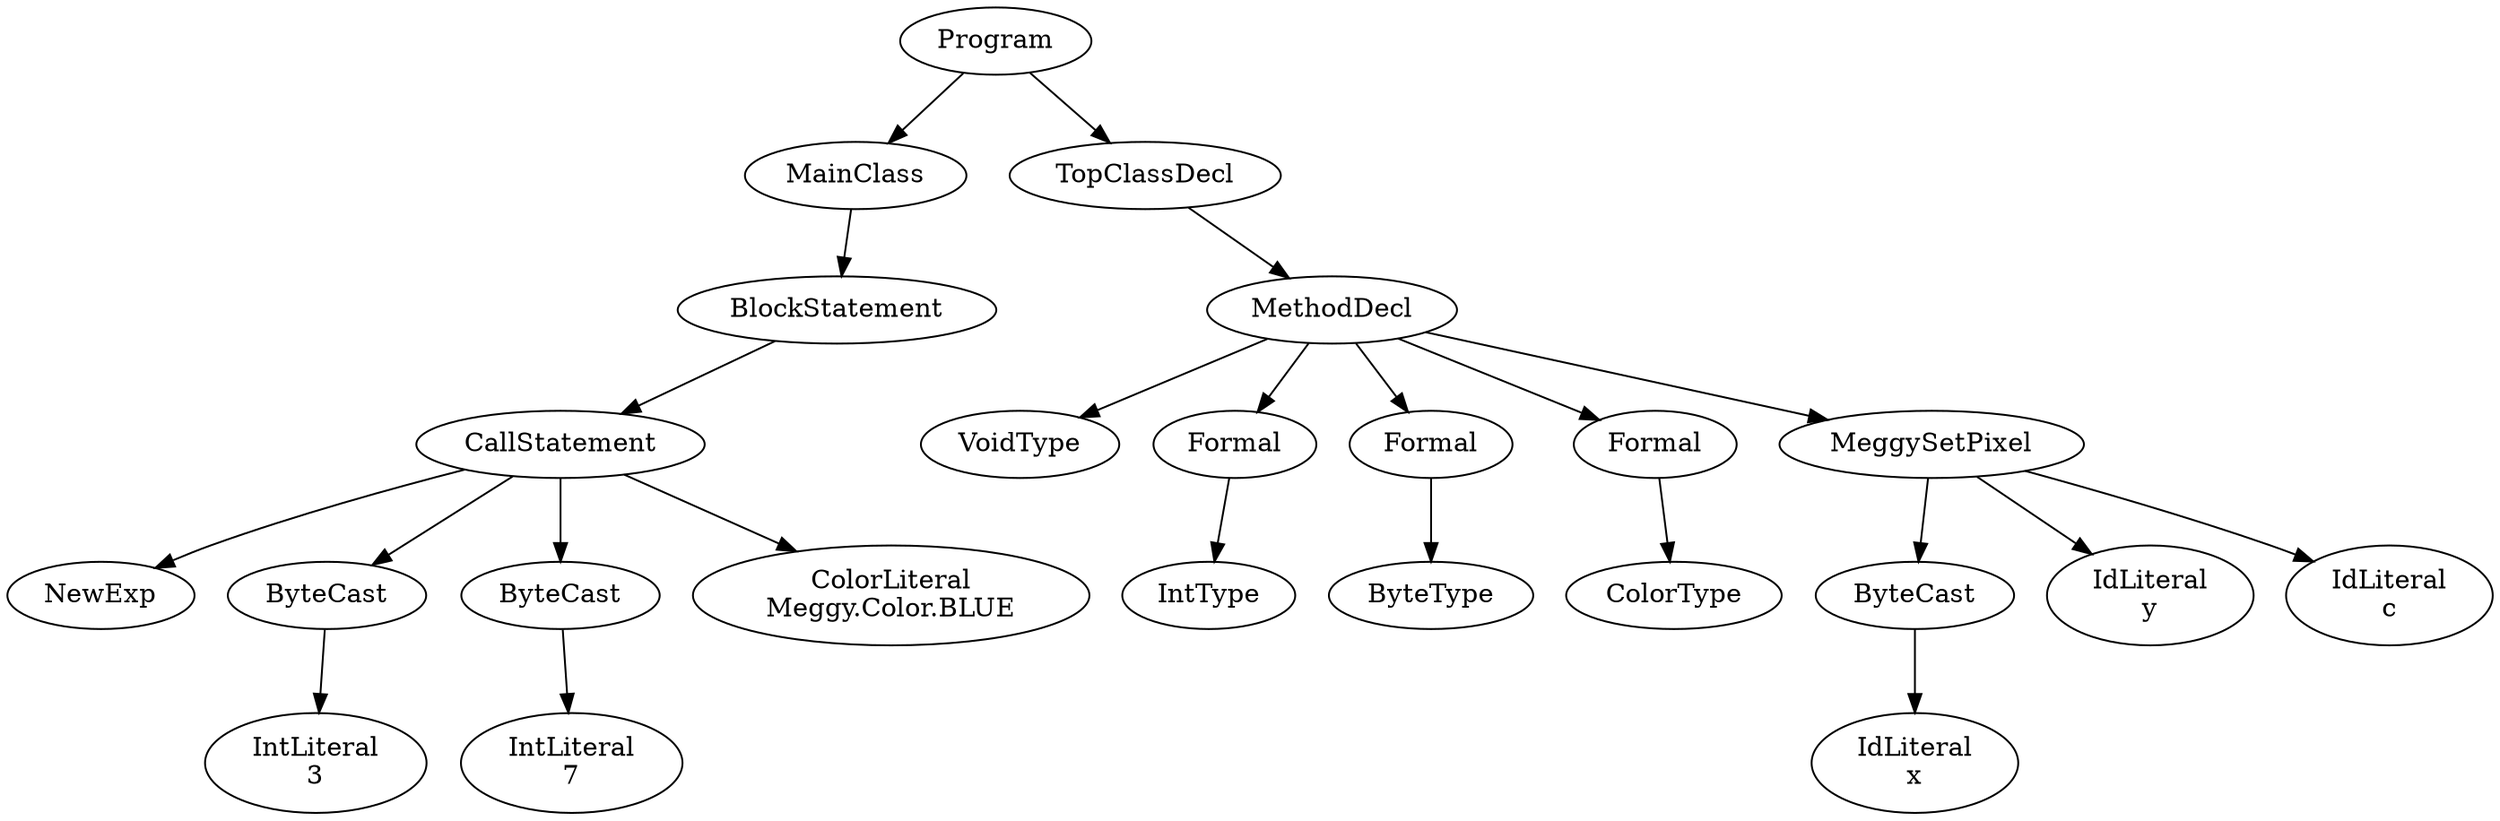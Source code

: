 digraph ASTGraph {
0 [ label="Program" ];
1 [ label="MainClass" ];
0 -> 1
2 [ label="BlockStatement" ];
1 -> 2
3 [ label="CallStatement" ];
2 -> 3
4 [ label="NewExp" ];
3 -> 4
5 [ label="ByteCast" ];
3 -> 5
6 [ label="IntLiteral\n3" ];
5 -> 6
7 [ label="ByteCast" ];
3 -> 7
8 [ label="IntLiteral\n7" ];
7 -> 8
9 [ label="ColorLiteral\nMeggy.Color.BLUE" ];
3 -> 9
10 [ label="TopClassDecl" ];
0 -> 10
11 [ label="MethodDecl" ];
10 -> 11
12 [ label="VoidType" ];
11 -> 12
13 [ label="Formal" ];
11 -> 13
14 [ label="IntType" ];
13 -> 14
15 [ label="Formal" ];
11 -> 15
16 [ label="ByteType" ];
15 -> 16
17 [ label="Formal" ];
11 -> 17
18 [ label="ColorType" ];
17 -> 18
19 [ label="MeggySetPixel" ];
11 -> 19
20 [ label="ByteCast" ];
19 -> 20
21 [ label="IdLiteral\nx" ];
20 -> 21
22 [ label="IdLiteral\ny" ];
19 -> 22
23 [ label="IdLiteral\nc" ];
19 -> 23
}
